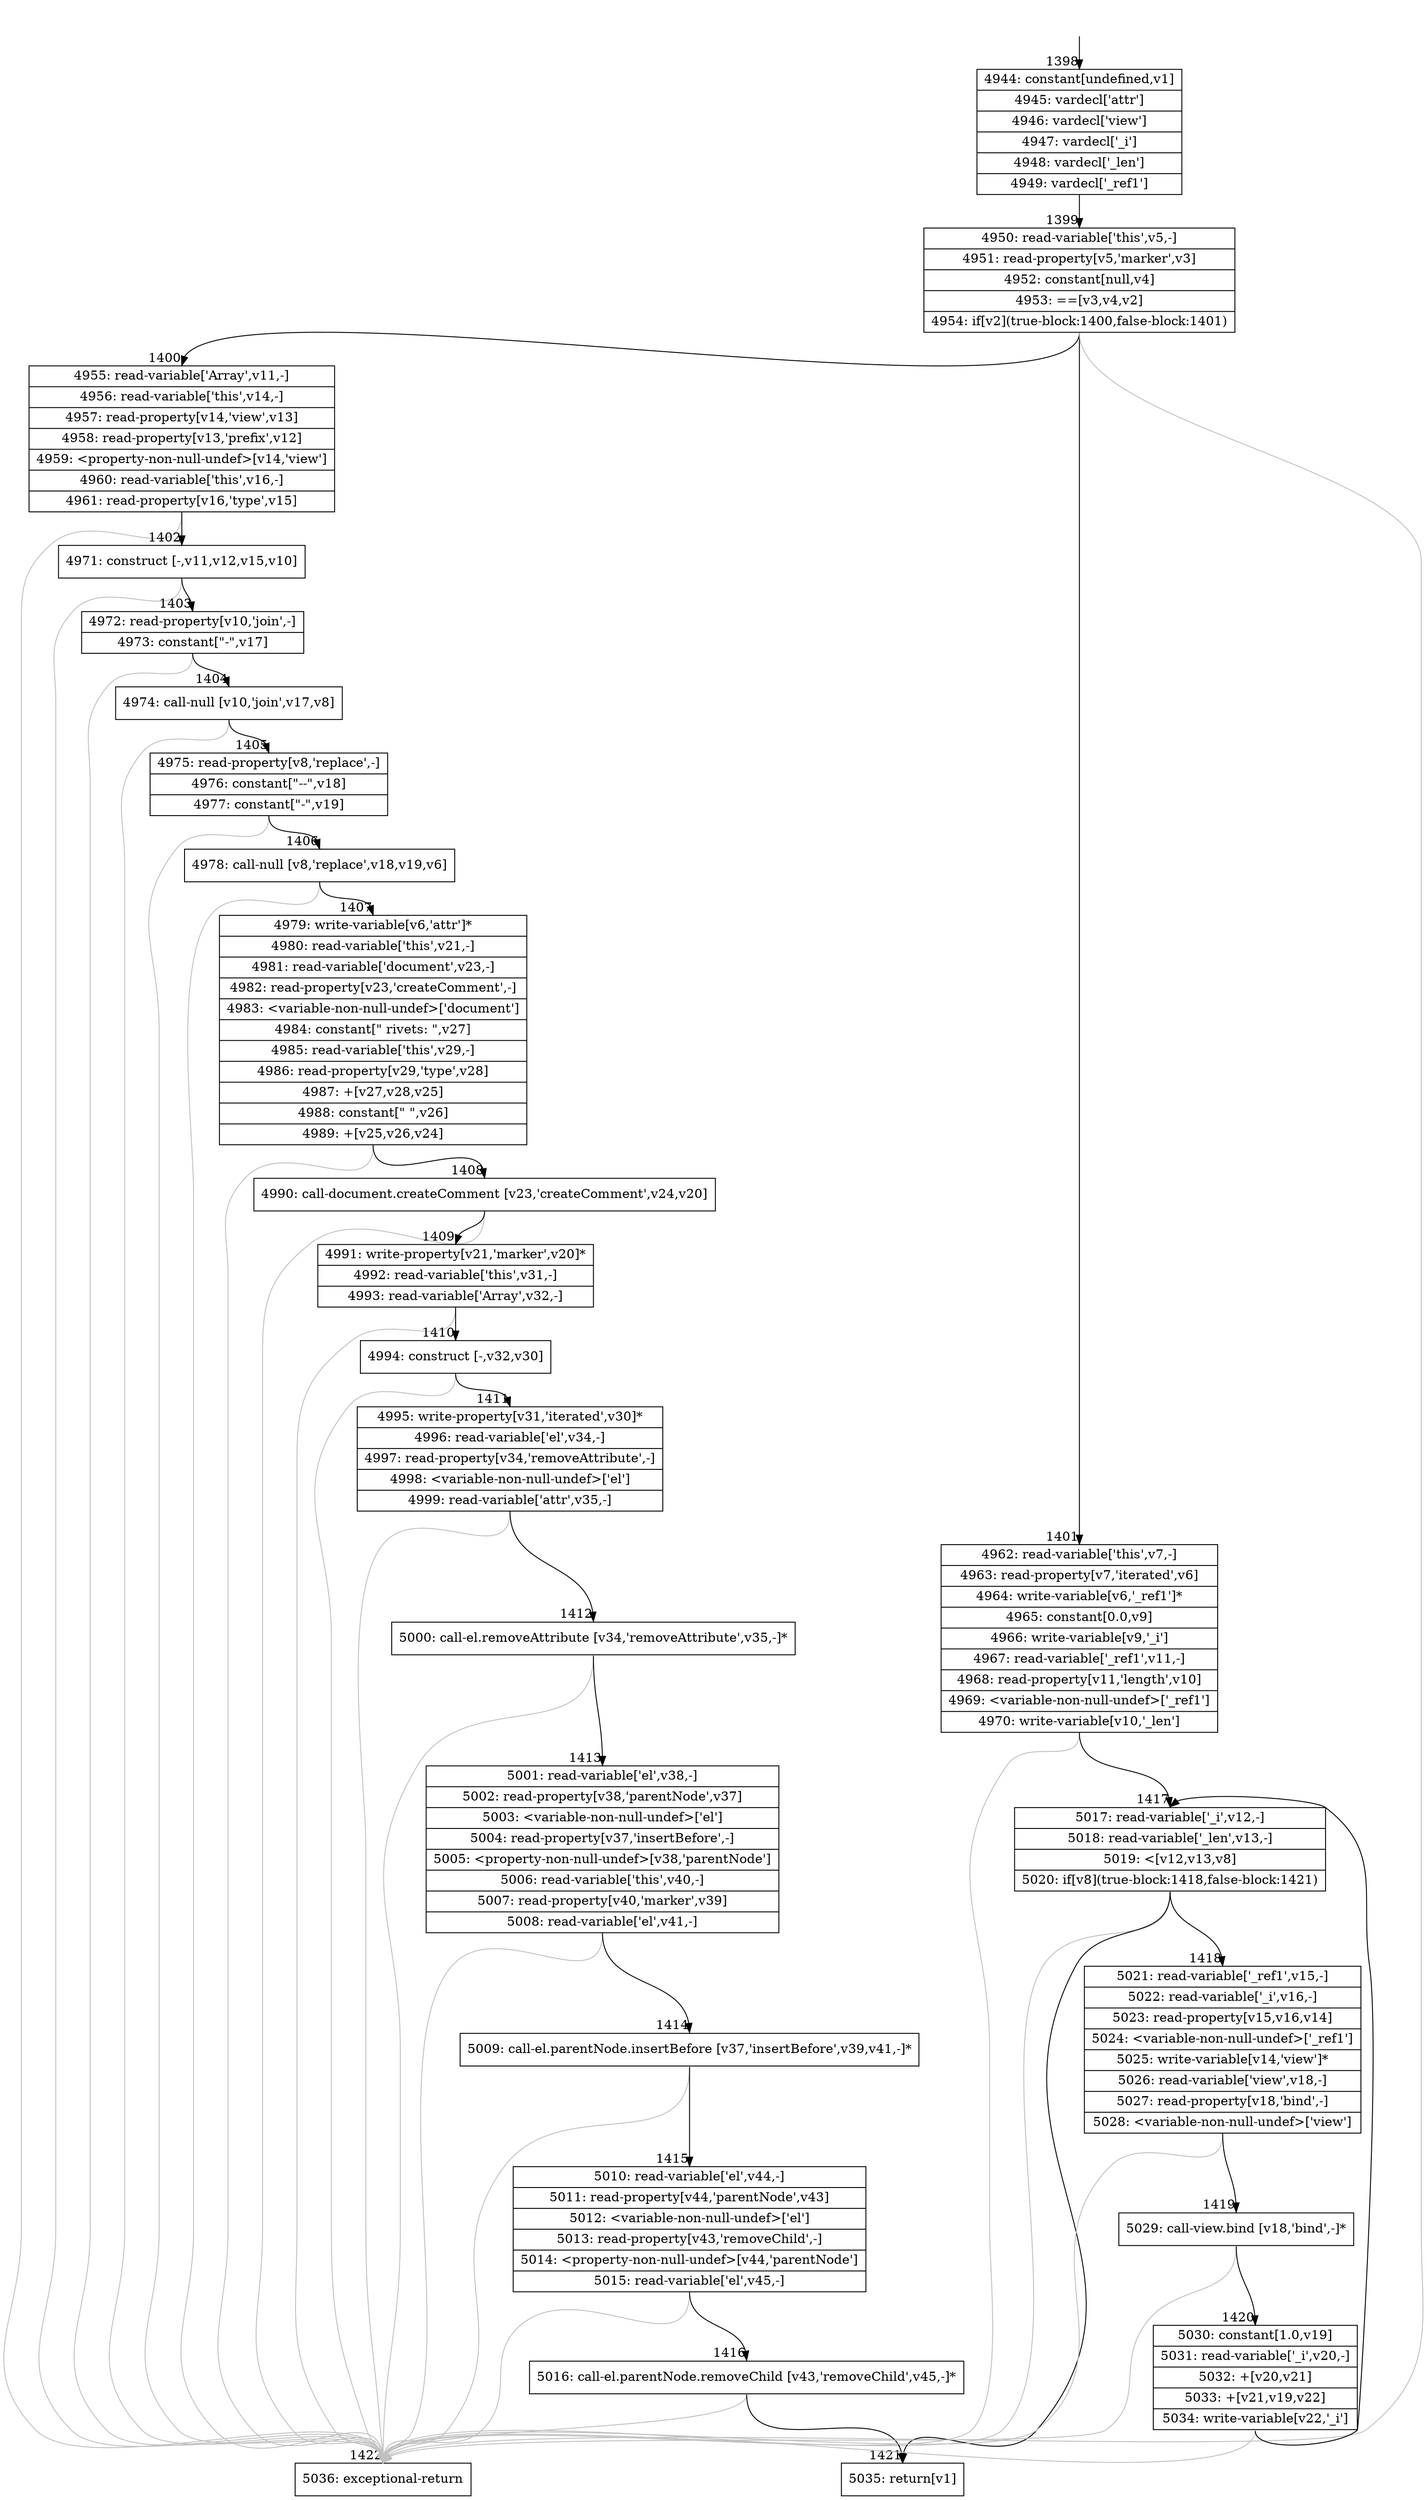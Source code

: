 digraph {
rankdir="TD"
BB_entry109[shape=none,label=""];
BB_entry109 -> BB1398 [tailport=s, headport=n, headlabel="    1398"]
BB1398 [shape=record label="{4944: constant[undefined,v1]|4945: vardecl['attr']|4946: vardecl['view']|4947: vardecl['_i']|4948: vardecl['_len']|4949: vardecl['_ref1']}" ] 
BB1398 -> BB1399 [tailport=s, headport=n, headlabel="      1399"]
BB1399 [shape=record label="{4950: read-variable['this',v5,-]|4951: read-property[v5,'marker',v3]|4952: constant[null,v4]|4953: ==[v3,v4,v2]|4954: if[v2](true-block:1400,false-block:1401)}" ] 
BB1399 -> BB1400 [tailport=s, headport=n, headlabel="      1400"]
BB1399 -> BB1401 [tailport=s, headport=n, headlabel="      1401"]
BB1399 -> BB1422 [tailport=s, headport=n, color=gray, headlabel="      1422"]
BB1400 [shape=record label="{4955: read-variable['Array',v11,-]|4956: read-variable['this',v14,-]|4957: read-property[v14,'view',v13]|4958: read-property[v13,'prefix',v12]|4959: \<property-non-null-undef\>[v14,'view']|4960: read-variable['this',v16,-]|4961: read-property[v16,'type',v15]}" ] 
BB1400 -> BB1402 [tailport=s, headport=n, headlabel="      1402"]
BB1400 -> BB1422 [tailport=s, headport=n, color=gray]
BB1401 [shape=record label="{4962: read-variable['this',v7,-]|4963: read-property[v7,'iterated',v6]|4964: write-variable[v6,'_ref1']*|4965: constant[0.0,v9]|4966: write-variable[v9,'_i']|4967: read-variable['_ref1',v11,-]|4968: read-property[v11,'length',v10]|4969: \<variable-non-null-undef\>['_ref1']|4970: write-variable[v10,'_len']}" ] 
BB1401 -> BB1417 [tailport=s, headport=n, headlabel="      1417"]
BB1401 -> BB1422 [tailport=s, headport=n, color=gray]
BB1402 [shape=record label="{4971: construct [-,v11,v12,v15,v10]}" ] 
BB1402 -> BB1403 [tailport=s, headport=n, headlabel="      1403"]
BB1402 -> BB1422 [tailport=s, headport=n, color=gray]
BB1403 [shape=record label="{4972: read-property[v10,'join',-]|4973: constant[\"-\",v17]}" ] 
BB1403 -> BB1404 [tailport=s, headport=n, headlabel="      1404"]
BB1403 -> BB1422 [tailport=s, headport=n, color=gray]
BB1404 [shape=record label="{4974: call-null [v10,'join',v17,v8]}" ] 
BB1404 -> BB1405 [tailport=s, headport=n, headlabel="      1405"]
BB1404 -> BB1422 [tailport=s, headport=n, color=gray]
BB1405 [shape=record label="{4975: read-property[v8,'replace',-]|4976: constant[\"--\",v18]|4977: constant[\"-\",v19]}" ] 
BB1405 -> BB1406 [tailport=s, headport=n, headlabel="      1406"]
BB1405 -> BB1422 [tailport=s, headport=n, color=gray]
BB1406 [shape=record label="{4978: call-null [v8,'replace',v18,v19,v6]}" ] 
BB1406 -> BB1407 [tailport=s, headport=n, headlabel="      1407"]
BB1406 -> BB1422 [tailport=s, headport=n, color=gray]
BB1407 [shape=record label="{4979: write-variable[v6,'attr']*|4980: read-variable['this',v21,-]|4981: read-variable['document',v23,-]|4982: read-property[v23,'createComment',-]|4983: \<variable-non-null-undef\>['document']|4984: constant[\" rivets: \",v27]|4985: read-variable['this',v29,-]|4986: read-property[v29,'type',v28]|4987: +[v27,v28,v25]|4988: constant[\" \",v26]|4989: +[v25,v26,v24]}" ] 
BB1407 -> BB1408 [tailport=s, headport=n, headlabel="      1408"]
BB1407 -> BB1422 [tailport=s, headport=n, color=gray]
BB1408 [shape=record label="{4990: call-document.createComment [v23,'createComment',v24,v20]}" ] 
BB1408 -> BB1409 [tailport=s, headport=n, headlabel="      1409"]
BB1408 -> BB1422 [tailport=s, headport=n, color=gray]
BB1409 [shape=record label="{4991: write-property[v21,'marker',v20]*|4992: read-variable['this',v31,-]|4993: read-variable['Array',v32,-]}" ] 
BB1409 -> BB1410 [tailport=s, headport=n, headlabel="      1410"]
BB1409 -> BB1422 [tailport=s, headport=n, color=gray]
BB1410 [shape=record label="{4994: construct [-,v32,v30]}" ] 
BB1410 -> BB1411 [tailport=s, headport=n, headlabel="      1411"]
BB1410 -> BB1422 [tailport=s, headport=n, color=gray]
BB1411 [shape=record label="{4995: write-property[v31,'iterated',v30]*|4996: read-variable['el',v34,-]|4997: read-property[v34,'removeAttribute',-]|4998: \<variable-non-null-undef\>['el']|4999: read-variable['attr',v35,-]}" ] 
BB1411 -> BB1412 [tailport=s, headport=n, headlabel="      1412"]
BB1411 -> BB1422 [tailport=s, headport=n, color=gray]
BB1412 [shape=record label="{5000: call-el.removeAttribute [v34,'removeAttribute',v35,-]*}" ] 
BB1412 -> BB1413 [tailport=s, headport=n, headlabel="      1413"]
BB1412 -> BB1422 [tailport=s, headport=n, color=gray]
BB1413 [shape=record label="{5001: read-variable['el',v38,-]|5002: read-property[v38,'parentNode',v37]|5003: \<variable-non-null-undef\>['el']|5004: read-property[v37,'insertBefore',-]|5005: \<property-non-null-undef\>[v38,'parentNode']|5006: read-variable['this',v40,-]|5007: read-property[v40,'marker',v39]|5008: read-variable['el',v41,-]}" ] 
BB1413 -> BB1414 [tailport=s, headport=n, headlabel="      1414"]
BB1413 -> BB1422 [tailport=s, headport=n, color=gray]
BB1414 [shape=record label="{5009: call-el.parentNode.insertBefore [v37,'insertBefore',v39,v41,-]*}" ] 
BB1414 -> BB1415 [tailport=s, headport=n, headlabel="      1415"]
BB1414 -> BB1422 [tailport=s, headport=n, color=gray]
BB1415 [shape=record label="{5010: read-variable['el',v44,-]|5011: read-property[v44,'parentNode',v43]|5012: \<variable-non-null-undef\>['el']|5013: read-property[v43,'removeChild',-]|5014: \<property-non-null-undef\>[v44,'parentNode']|5015: read-variable['el',v45,-]}" ] 
BB1415 -> BB1416 [tailport=s, headport=n, headlabel="      1416"]
BB1415 -> BB1422 [tailport=s, headport=n, color=gray]
BB1416 [shape=record label="{5016: call-el.parentNode.removeChild [v43,'removeChild',v45,-]*}" ] 
BB1416 -> BB1421 [tailport=s, headport=n, headlabel="      1421"]
BB1416 -> BB1422 [tailport=s, headport=n, color=gray]
BB1417 [shape=record label="{5017: read-variable['_i',v12,-]|5018: read-variable['_len',v13,-]|5019: \<[v12,v13,v8]|5020: if[v8](true-block:1418,false-block:1421)}" ] 
BB1417 -> BB1418 [tailport=s, headport=n, headlabel="      1418"]
BB1417 -> BB1421 [tailport=s, headport=n]
BB1417 -> BB1422 [tailport=s, headport=n, color=gray]
BB1418 [shape=record label="{5021: read-variable['_ref1',v15,-]|5022: read-variable['_i',v16,-]|5023: read-property[v15,v16,v14]|5024: \<variable-non-null-undef\>['_ref1']|5025: write-variable[v14,'view']*|5026: read-variable['view',v18,-]|5027: read-property[v18,'bind',-]|5028: \<variable-non-null-undef\>['view']}" ] 
BB1418 -> BB1419 [tailport=s, headport=n, headlabel="      1419"]
BB1418 -> BB1422 [tailport=s, headport=n, color=gray]
BB1419 [shape=record label="{5029: call-view.bind [v18,'bind',-]*}" ] 
BB1419 -> BB1420 [tailport=s, headport=n, headlabel="      1420"]
BB1419 -> BB1422 [tailport=s, headport=n, color=gray]
BB1420 [shape=record label="{5030: constant[1.0,v19]|5031: read-variable['_i',v20,-]|5032: +[v20,v21]|5033: +[v21,v19,v22]|5034: write-variable[v22,'_i']}" ] 
BB1420 -> BB1417 [tailport=s, headport=n]
BB1420 -> BB1422 [tailport=s, headport=n, color=gray]
BB1421 [shape=record label="{5035: return[v1]}" ] 
BB1422 [shape=record label="{5036: exceptional-return}" ] 
//#$~ 1118
}
